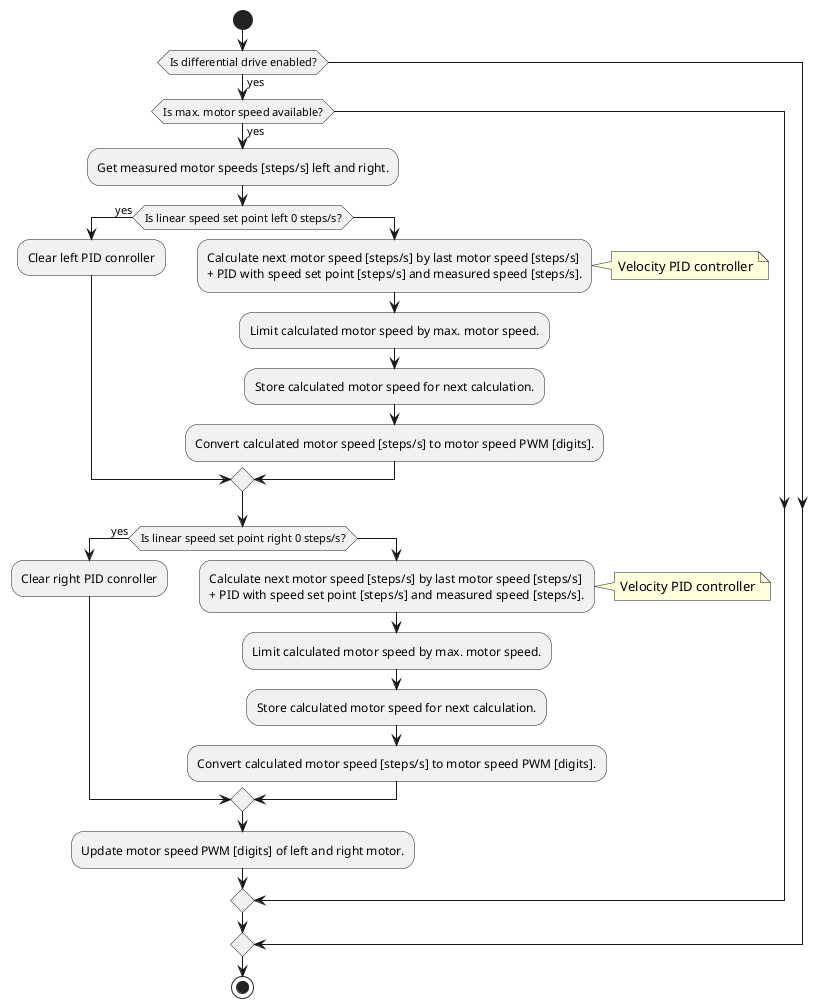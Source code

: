 @startuml

start

if (Is differential drive enabled?) then (yes)

    if (Is max. motor speed available?) then (yes)

        :Get measured motor speeds [steps/s] left and right.;

        if (Is linear speed set point left 0 steps/s?) then (yes)
            :Clear left PID conroller;
        else
            :Calculate next motor speed [steps/s] by last motor speed [steps/s]\n+ PID with speed set point [steps/s] and measured speed [steps/s].;
            note right: Velocity PID controller
            :Limit calculated motor speed by max. motor speed.;
            :Store calculated motor speed for next calculation.;
            :Convert calculated motor speed [steps/s] to motor speed PWM [digits].;
        endif

        if (Is linear speed set point right 0 steps/s?) then (yes)
            :Clear right PID conroller;
        else
            :Calculate next motor speed [steps/s] by last motor speed [steps/s]\n+ PID with speed set point [steps/s] and measured speed [steps/s].;
            note right: Velocity PID controller
            :Limit calculated motor speed by max. motor speed.;
            :Store calculated motor speed for next calculation.;
            :Convert calculated motor speed [steps/s] to motor speed PWM [digits].;
        endif

        :Update motor speed PWM [digits] of left and right motor.;

    endif

endif

stop

@enduml